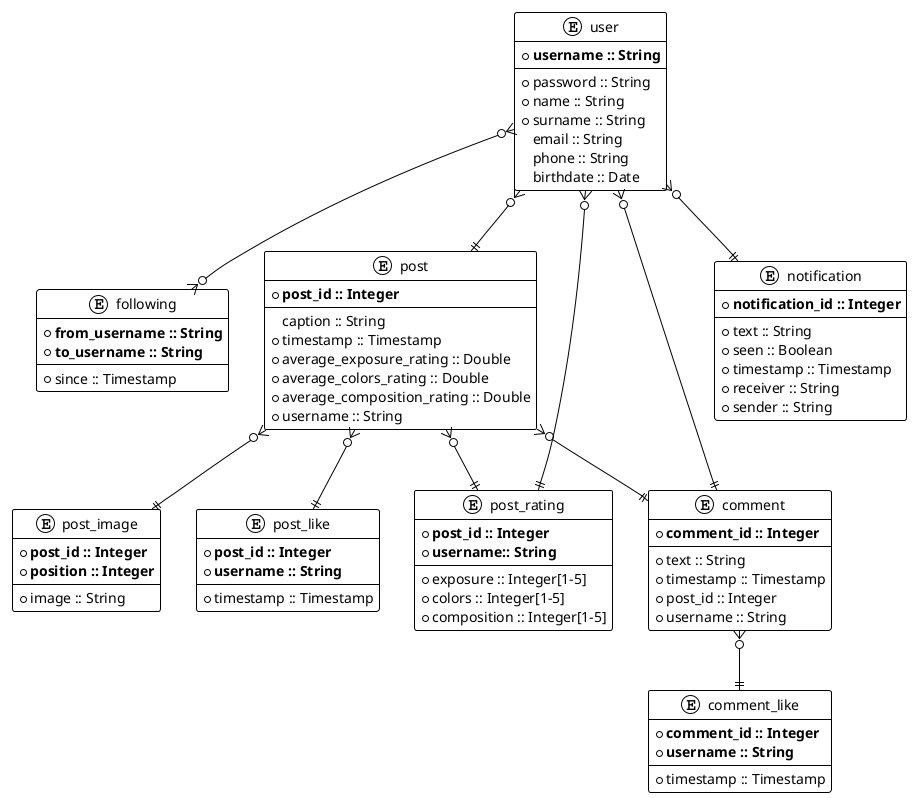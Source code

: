 @startuml Lipho DB ER Diagram
!theme plain

entity user {
    * **username :: String**
    --
    * password :: String
    * name :: String
    * surname :: String
    email :: String
    phone :: String
    birthdate :: Date
}

entity following {
    * **from_username :: String**
    * **to_username :: String**
    --
    * since :: Timestamp
}

entity post {
    * **post_id :: Integer**
    --
    caption :: String
    * timestamp :: Timestamp
    * average_exposure_rating :: Double
    * average_colors_rating :: Double
    * average_composition_rating :: Double
    * username :: String
}

entity post_image {
    * **post_id :: Integer**
    * **position :: Integer**
    --
    * image :: String
}

entity post_like {
    * **post_id :: Integer**
    * **username :: String**
    --
    * timestamp :: Timestamp
}

entity post_rating {
    * **post_id :: Integer**
    * **username:: String**
    --
    * exposure :: Integer[1-5]
    * colors :: Integer[1-5]
    * composition :: Integer[1-5]
}

entity comment {
    * **comment_id :: Integer**
    --
    * text :: String
    * timestamp :: Timestamp
    * post_id :: Integer
    * username :: String
}

entity comment_like {
    * **comment_id :: Integer**
    * **username :: String**
    --
    * timestamp :: Timestamp
}

entity notification {
    * **notification_id :: Integer**
    --
    * text :: String
    * seen :: Boolean
    * timestamp :: Timestamp
    * receiver :: String
    * sender :: String
}

user }o--o{ following
user }o--|| post
user }o--|| notification
post }o--|| post_image
post }o--|| post_rating
post }o--|| comment
post }o--|| post_like
post_rating ||--o{ user
comment ||--o{ user
comment }o--|| comment_like

@enduml
